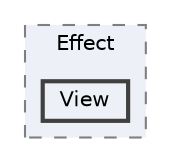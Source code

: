 digraph "C:/Users/むずでょ/Documents/Unity Projects/RMU-1-00-00-Research/Assets/RPGMaker/Codebase/Editor/Inspector/Effect/View"
{
 // LATEX_PDF_SIZE
  bgcolor="transparent";
  edge [fontname=Helvetica,fontsize=10,labelfontname=Helvetica,labelfontsize=10];
  node [fontname=Helvetica,fontsize=10,shape=box,height=0.2,width=0.4];
  compound=true
  subgraph clusterdir_fd78240a5da2af8739133705269568fd {
    graph [ bgcolor="#edf0f7", pencolor="grey50", label="Effect", fontname=Helvetica,fontsize=10 style="filled,dashed", URL="dir_fd78240a5da2af8739133705269568fd.html",tooltip=""]
  dir_bd0faabdb895fe4df537b7464a9eb95d [label="View", fillcolor="#edf0f7", color="grey25", style="filled,bold", URL="dir_bd0faabdb895fe4df537b7464a9eb95d.html",tooltip=""];
  }
}
